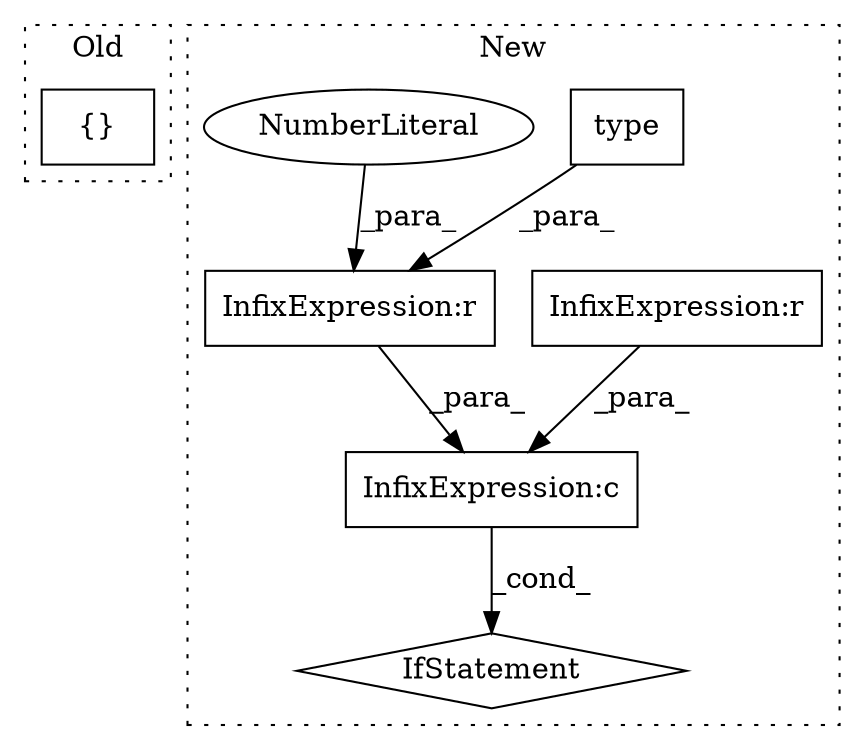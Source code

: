 digraph G {
subgraph cluster0 {
1 [label="{}" a="4" s="50714,50722" l="1,1" shape="box"];
label = "Old";
style="dotted";
}
subgraph cluster1 {
2 [label="type" a="32" s="50717" l="6" shape="box"];
3 [label="IfStatement" a="25" s="50708,50753" l="4,2" shape="diamond"];
4 [label="InfixExpression:r" a="27" s="50723" l="4" shape="box"];
5 [label="InfixExpression:c" a="27" s="50729" l="4" shape="box"];
6 [label="InfixExpression:r" a="27" s="50747" l="4" shape="box"];
7 [label="NumberLiteral" a="34" s="50727" l="1" shape="ellipse"];
label = "New";
style="dotted";
}
2 -> 4 [label="_para_"];
4 -> 5 [label="_para_"];
5 -> 3 [label="_cond_"];
6 -> 5 [label="_para_"];
7 -> 4 [label="_para_"];
}